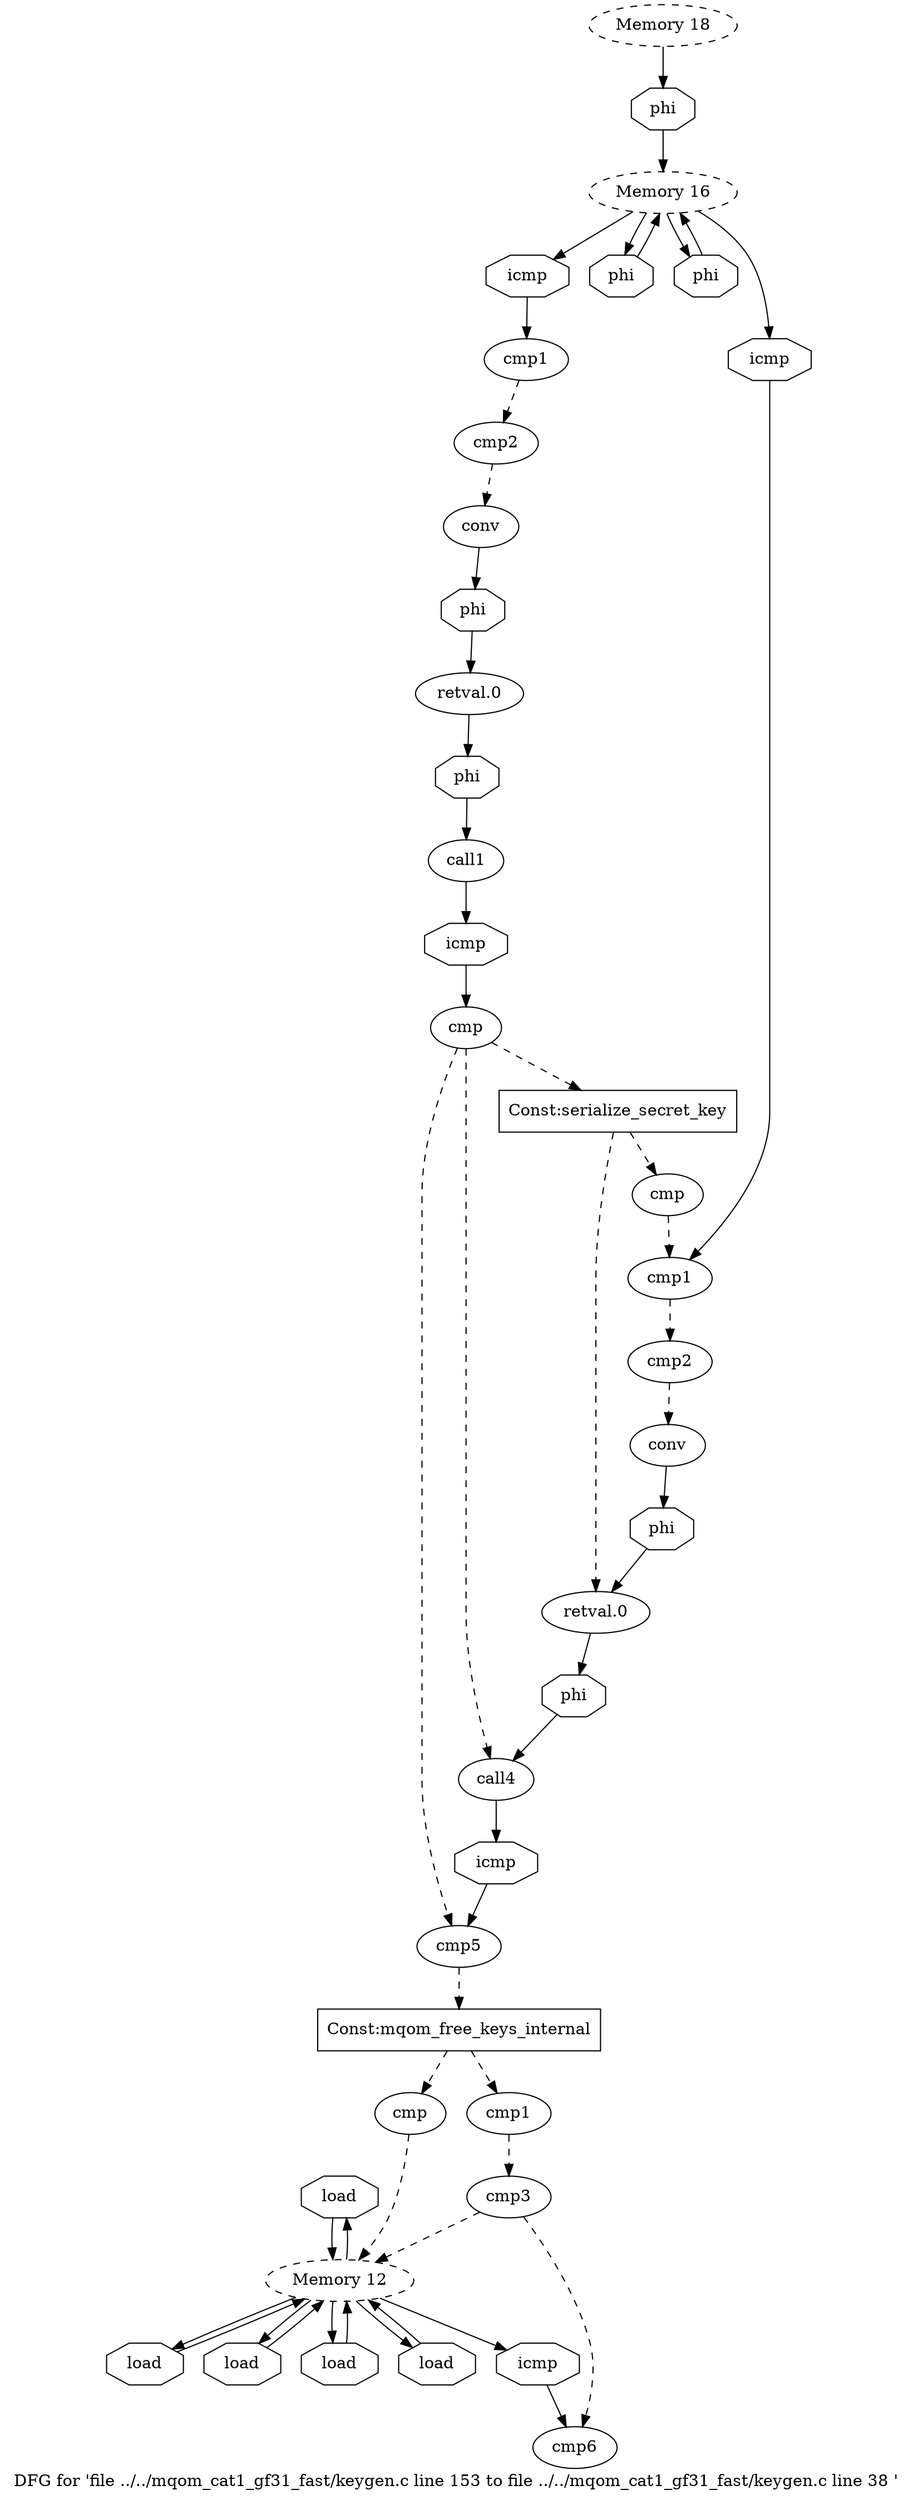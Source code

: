 digraph "DFG for 'file ../../mqom_cat1_gf31_fast/keygen.c line 153 to file ../../mqom_cat1_gf31_fast/keygen.c line 38 '  "{
label="DFG for 'file ../../mqom_cat1_gf31_fast/keygen.c line 153 to file ../../mqom_cat1_gf31_fast/keygen.c line 38 ' ";
node_517[shape=octagon,style=solid,label="load"]
node_512[shape=ellipse,style=dashed,label="Memory 12"]
"node_517"->"node_512"
node_520[shape=octagon,style=solid,label="icmp"]
node_519[shape=ellipse,style=solid,label="cmp6"]
"node_520"->"node_519"
node_521[shape=octagon,style=solid,label="load"]
"node_521"->"node_512"
node_522[shape=ellipse,style=solid,label="cmp1"]
node_525[shape=ellipse,style=solid,label="cmp2"]
"node_522"->"node_525" [style=dashed]
node_523[shape=octagon,style=solid,label="icmp"]
"node_523"->"node_522"
node_524[shape=ellipse,style=dashed,label="Memory 16"]
"node_524"->"node_523"
node_540[shape=octagon,style=solid,label="phi"]
"node_524"->"node_540"
node_545[shape=octagon,style=solid,label="phi"]
"node_524"->"node_545"
node_531[shape=octagon,style=solid,label="icmp"]
"node_524"->"node_531"
node_526[shape=ellipse,style=solid,label="conv"]
"node_525"->"node_526" [style=dashed]
node_516[shape=ellipse,style=solid,label="cmp3"]
"node_516"->"node_512" [style=dashed]
"node_516"->"node_519" [style=dashed]
node_515[shape=ellipse,style=solid,label="cmp1"]
"node_515"->"node_516" [style=dashed]
node_514[shape=octagon,style=solid,label="load"]
"node_514"->"node_512"
node_513[shape=octagon,style=solid,label="load"]
"node_513"->"node_512"
"node_512"->"node_517"
"node_512"->"node_520"
"node_512"->"node_521"
"node_512"->"node_514"
"node_512"->"node_513"
node_518[shape=octagon,style=solid,label="load"]
"node_512"->"node_518"
node_511[shape=ellipse,style=solid,label="cmp"]
"node_511"->"node_512" [style=dashed]
node_534[shape=ellipse,style=solid,label="retval.0"]
node_547[shape=octagon,style=solid,label="phi"]
"node_534"->"node_547"
node_535[shape=octagon,style=solid,label="phi"]
"node_535"->"node_534"
node_536[shape=ellipse,style=solid,label="call1"]
node_538[shape=octagon,style=solid,label="icmp"]
"node_536"->"node_538"
node_537[shape=ellipse,style=solid,label="cmp"]
node_539[shape=ellipse,style=solid,label="call4"]
"node_537"->"node_539" [style=dashed]
node_542[shape=ellipse,style=solid,label="cmp5"]
"node_537"->"node_542" [style=dashed]
node_548[shape=box,style=solid,label="Const:serialize_secret_key"]
"node_537"->"node_548" [style=dashed]
"node_538"->"node_537"
node_543[shape=octagon,style=solid,label="icmp"]
"node_539"->"node_543"
"node_540"->"node_524"
node_541[shape=ellipse,style=dashed,label="Memory 18"]
node_544[shape=octagon,style=solid,label="phi"]
"node_541"->"node_544"
node_549[shape=box,style=solid,label="Const:mqom_free_keys_internal"]
"node_542"->"node_549" [style=dashed]
"node_543"->"node_542"
"node_544"->"node_524"
"node_545"->"node_524"
node_546[shape=octagon,style=solid,label="phi"]
"node_546"->"node_536"
"node_547"->"node_539"
"node_548"->"node_534" [style=dashed]
node_529[shape=ellipse,style=solid,label="cmp"]
"node_548"->"node_529" [style=dashed]
"node_549"->"node_515" [style=dashed]
"node_549"->"node_511" [style=dashed]
node_528[shape=octagon,style=solid,label="phi"]
"node_526"->"node_528"
node_527[shape=ellipse,style=solid,label="retval.0"]
"node_527"->"node_546"
"node_528"->"node_527"
node_530[shape=ellipse,style=solid,label="cmp1"]
"node_529"->"node_530" [style=dashed]
node_532[shape=ellipse,style=solid,label="cmp2"]
"node_530"->"node_532" [style=dashed]
"node_531"->"node_530"
node_533[shape=ellipse,style=solid,label="conv"]
"node_532"->"node_533" [style=dashed]
"node_533"->"node_535"
"node_518"->"node_512"
}

